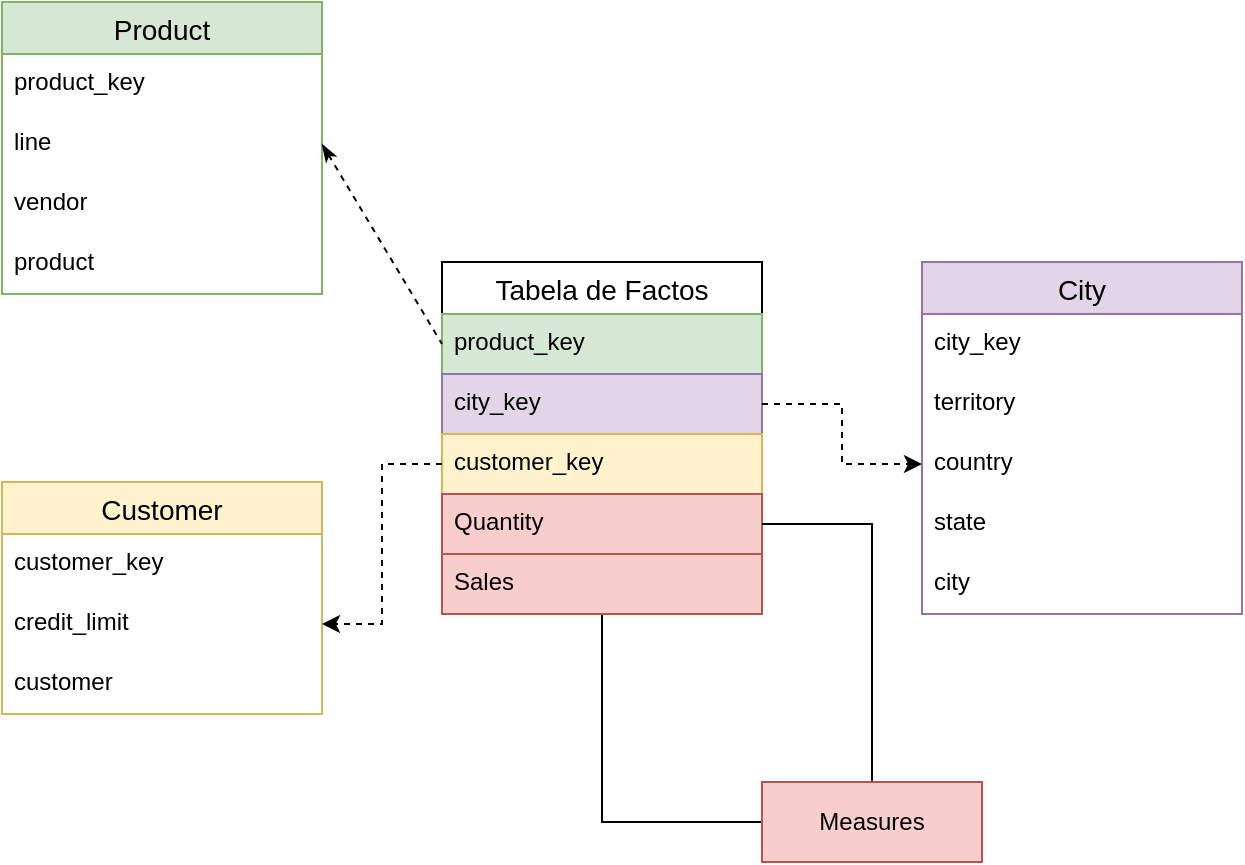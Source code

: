 <mxfile version="14.2.9" type="device"><diagram id="zONDs-MwOvOVOsldHRko" name="Page-1"><mxGraphModel dx="788" dy="701" grid="1" gridSize="10" guides="1" tooltips="1" connect="1" arrows="1" fold="1" page="1" pageScale="1" pageWidth="850" pageHeight="1100" math="0" shadow="0"><root><mxCell id="0"/><mxCell id="1" parent="0"/><mxCell id="GT_uVs9rSd0FWMmmj4fC-15" value="Product" style="swimlane;fontStyle=0;childLayout=stackLayout;horizontal=1;startSize=26;horizontalStack=0;resizeParent=1;resizeParentMax=0;resizeLast=0;collapsible=1;marginBottom=0;align=center;fontSize=14;fillColor=#d5e8d4;strokeColor=#82b366;" vertex="1" parent="1"><mxGeometry x="100" y="170" width="160" height="146" as="geometry"/></mxCell><mxCell id="GT_uVs9rSd0FWMmmj4fC-19" value="product_key" style="text;strokeColor=none;fillColor=none;spacingLeft=4;spacingRight=4;overflow=hidden;rotatable=0;points=[[0,0.5],[1,0.5]];portConstraint=eastwest;fontSize=12;" vertex="1" parent="GT_uVs9rSd0FWMmmj4fC-15"><mxGeometry y="26" width="160" height="30" as="geometry"/></mxCell><mxCell id="GT_uVs9rSd0FWMmmj4fC-18" value="line&#10;" style="text;strokeColor=none;fillColor=none;spacingLeft=4;spacingRight=4;overflow=hidden;rotatable=0;points=[[0,0.5],[1,0.5]];portConstraint=eastwest;fontSize=12;" vertex="1" parent="GT_uVs9rSd0FWMmmj4fC-15"><mxGeometry y="56" width="160" height="30" as="geometry"/></mxCell><mxCell id="GT_uVs9rSd0FWMmmj4fC-17" value="vendor" style="text;strokeColor=none;fillColor=none;spacingLeft=4;spacingRight=4;overflow=hidden;rotatable=0;points=[[0,0.5],[1,0.5]];portConstraint=eastwest;fontSize=12;" vertex="1" parent="GT_uVs9rSd0FWMmmj4fC-15"><mxGeometry y="86" width="160" height="30" as="geometry"/></mxCell><mxCell id="GT_uVs9rSd0FWMmmj4fC-16" value="product" style="text;strokeColor=none;fillColor=none;spacingLeft=4;spacingRight=4;overflow=hidden;rotatable=0;points=[[0,0.5],[1,0.5]];portConstraint=eastwest;fontSize=12;" vertex="1" parent="GT_uVs9rSd0FWMmmj4fC-15"><mxGeometry y="116" width="160" height="30" as="geometry"/></mxCell><mxCell id="GT_uVs9rSd0FWMmmj4fC-20" value="City" style="swimlane;fontStyle=0;childLayout=stackLayout;horizontal=1;startSize=26;horizontalStack=0;resizeParent=1;resizeParentMax=0;resizeLast=0;collapsible=1;marginBottom=0;align=center;fontSize=14;fillColor=#e1d5e7;strokeColor=#9673a6;" vertex="1" parent="1"><mxGeometry x="560" y="300" width="160" height="176" as="geometry"/></mxCell><mxCell id="GT_uVs9rSd0FWMmmj4fC-21" value="city_key" style="text;strokeColor=none;fillColor=none;spacingLeft=4;spacingRight=4;overflow=hidden;rotatable=0;points=[[0,0.5],[1,0.5]];portConstraint=eastwest;fontSize=12;" vertex="1" parent="GT_uVs9rSd0FWMmmj4fC-20"><mxGeometry y="26" width="160" height="30" as="geometry"/></mxCell><mxCell id="GT_uVs9rSd0FWMmmj4fC-22" value="territory" style="text;strokeColor=none;fillColor=none;spacingLeft=4;spacingRight=4;overflow=hidden;rotatable=0;points=[[0,0.5],[1,0.5]];portConstraint=eastwest;fontSize=12;" vertex="1" parent="GT_uVs9rSd0FWMmmj4fC-20"><mxGeometry y="56" width="160" height="30" as="geometry"/></mxCell><mxCell id="GT_uVs9rSd0FWMmmj4fC-23" value="country" style="text;strokeColor=none;fillColor=none;spacingLeft=4;spacingRight=4;overflow=hidden;rotatable=0;points=[[0,0.5],[1,0.5]];portConstraint=eastwest;fontSize=12;" vertex="1" parent="GT_uVs9rSd0FWMmmj4fC-20"><mxGeometry y="86" width="160" height="30" as="geometry"/></mxCell><mxCell id="GT_uVs9rSd0FWMmmj4fC-28" value="state" style="text;strokeColor=none;fillColor=none;spacingLeft=4;spacingRight=4;overflow=hidden;rotatable=0;points=[[0,0.5],[1,0.5]];portConstraint=eastwest;fontSize=12;" vertex="1" parent="GT_uVs9rSd0FWMmmj4fC-20"><mxGeometry y="116" width="160" height="30" as="geometry"/></mxCell><mxCell id="GT_uVs9rSd0FWMmmj4fC-29" value="city" style="text;strokeColor=none;fillColor=none;spacingLeft=4;spacingRight=4;overflow=hidden;rotatable=0;points=[[0,0.5],[1,0.5]];portConstraint=eastwest;fontSize=12;" vertex="1" parent="GT_uVs9rSd0FWMmmj4fC-20"><mxGeometry y="146" width="160" height="30" as="geometry"/></mxCell><mxCell id="GT_uVs9rSd0FWMmmj4fC-40" style="edgeStyle=orthogonalEdgeStyle;rounded=0;jumpStyle=none;orthogonalLoop=1;jettySize=auto;html=1;exitX=0.5;exitY=1;exitDx=0;exitDy=0;startArrow=none;startFill=0;strokeColor=#000000;endArrow=none;endFill=0;" edge="1" parent="1" source="GT_uVs9rSd0FWMmmj4fC-24"><mxGeometry relative="1" as="geometry"><mxPoint x="480" y="580" as="targetPoint"/><Array as="points"><mxPoint x="400" y="580"/></Array></mxGeometry></mxCell><mxCell id="GT_uVs9rSd0FWMmmj4fC-24" value="Tabela de Factos" style="swimlane;fontStyle=0;childLayout=stackLayout;horizontal=1;startSize=26;horizontalStack=0;resizeParent=1;resizeParentMax=0;resizeLast=0;collapsible=1;marginBottom=0;align=center;fontSize=14;" vertex="1" parent="1"><mxGeometry x="320" y="300" width="160" height="176" as="geometry"/></mxCell><mxCell id="GT_uVs9rSd0FWMmmj4fC-25" value="product_key" style="text;strokeColor=#82b366;fillColor=#d5e8d4;spacingLeft=4;spacingRight=4;overflow=hidden;rotatable=0;points=[[0,0.5],[1,0.5]];portConstraint=eastwest;fontSize=12;labelBackgroundColor=none;" vertex="1" parent="GT_uVs9rSd0FWMmmj4fC-24"><mxGeometry y="26" width="160" height="30" as="geometry"/></mxCell><mxCell id="GT_uVs9rSd0FWMmmj4fC-26" value="city_key" style="text;strokeColor=#9673a6;fillColor=#e1d5e7;spacingLeft=4;spacingRight=4;overflow=hidden;rotatable=0;points=[[0,0.5],[1,0.5]];portConstraint=eastwest;fontSize=12;" vertex="1" parent="GT_uVs9rSd0FWMmmj4fC-24"><mxGeometry y="56" width="160" height="30" as="geometry"/></mxCell><mxCell id="GT_uVs9rSd0FWMmmj4fC-27" value="customer_key" style="text;strokeColor=#d6b656;fillColor=#fff2cc;spacingLeft=4;spacingRight=4;overflow=hidden;rotatable=0;points=[[0,0.5],[1,0.5]];portConstraint=eastwest;fontSize=12;" vertex="1" parent="GT_uVs9rSd0FWMmmj4fC-24"><mxGeometry y="86" width="160" height="30" as="geometry"/></mxCell><mxCell id="GT_uVs9rSd0FWMmmj4fC-35" value="Quantity" style="text;strokeColor=#b85450;fillColor=#f8cecc;spacingLeft=4;spacingRight=4;overflow=hidden;rotatable=0;points=[[0,0.5],[1,0.5]];portConstraint=eastwest;fontSize=12;" vertex="1" parent="GT_uVs9rSd0FWMmmj4fC-24"><mxGeometry y="116" width="160" height="30" as="geometry"/></mxCell><mxCell id="GT_uVs9rSd0FWMmmj4fC-34" value="Sales" style="text;strokeColor=#b85450;fillColor=#f8cecc;spacingLeft=4;spacingRight=4;overflow=hidden;rotatable=0;points=[[0,0.5],[1,0.5]];portConstraint=eastwest;fontSize=12;" vertex="1" parent="GT_uVs9rSd0FWMmmj4fC-24"><mxGeometry y="146" width="160" height="30" as="geometry"/></mxCell><mxCell id="GT_uVs9rSd0FWMmmj4fC-30" value="Customer" style="swimlane;fontStyle=0;childLayout=stackLayout;horizontal=1;startSize=26;horizontalStack=0;resizeParent=1;resizeParentMax=0;resizeLast=0;collapsible=1;marginBottom=0;align=center;fontSize=14;fillColor=#fff2cc;strokeColor=#d6b656;" vertex="1" parent="1"><mxGeometry x="100" y="410" width="160" height="116" as="geometry"/></mxCell><mxCell id="GT_uVs9rSd0FWMmmj4fC-31" value="customer_key" style="text;strokeColor=none;fillColor=none;spacingLeft=4;spacingRight=4;overflow=hidden;rotatable=0;points=[[0,0.5],[1,0.5]];portConstraint=eastwest;fontSize=12;" vertex="1" parent="GT_uVs9rSd0FWMmmj4fC-30"><mxGeometry y="26" width="160" height="30" as="geometry"/></mxCell><mxCell id="GT_uVs9rSd0FWMmmj4fC-32" value="credit_limit" style="text;strokeColor=none;fillColor=none;spacingLeft=4;spacingRight=4;overflow=hidden;rotatable=0;points=[[0,0.5],[1,0.5]];portConstraint=eastwest;fontSize=12;" vertex="1" parent="GT_uVs9rSd0FWMmmj4fC-30"><mxGeometry y="56" width="160" height="30" as="geometry"/></mxCell><mxCell id="GT_uVs9rSd0FWMmmj4fC-33" value="customer" style="text;strokeColor=none;fillColor=none;spacingLeft=4;spacingRight=4;overflow=hidden;rotatable=0;points=[[0,0.5],[1,0.5]];portConstraint=eastwest;fontSize=12;" vertex="1" parent="GT_uVs9rSd0FWMmmj4fC-30"><mxGeometry y="86" width="160" height="30" as="geometry"/></mxCell><mxCell id="GT_uVs9rSd0FWMmmj4fC-36" value="" style="endArrow=none;dashed=1;html=1;entryX=0;entryY=0.5;entryDx=0;entryDy=0;exitX=1;exitY=0.5;exitDx=0;exitDy=0;startArrow=classicThin;startFill=1;" edge="1" parent="1" source="GT_uVs9rSd0FWMmmj4fC-18" target="GT_uVs9rSd0FWMmmj4fC-25"><mxGeometry width="50" height="50" relative="1" as="geometry"><mxPoint x="400" y="420" as="sourcePoint"/><mxPoint x="450" y="370" as="targetPoint"/></mxGeometry></mxCell><mxCell id="GT_uVs9rSd0FWMmmj4fC-37" style="edgeStyle=orthogonalEdgeStyle;rounded=0;orthogonalLoop=1;jettySize=auto;html=1;exitX=1;exitY=0.5;exitDx=0;exitDy=0;entryX=0;entryY=0.5;entryDx=0;entryDy=0;startArrow=none;startFill=0;jumpStyle=none;dashed=1;" edge="1" parent="1" source="GT_uVs9rSd0FWMmmj4fC-26" target="GT_uVs9rSd0FWMmmj4fC-23"><mxGeometry relative="1" as="geometry"/></mxCell><mxCell id="GT_uVs9rSd0FWMmmj4fC-38" style="edgeStyle=orthogonalEdgeStyle;rounded=0;jumpStyle=none;orthogonalLoop=1;jettySize=auto;html=1;exitX=0;exitY=0.5;exitDx=0;exitDy=0;dashed=1;startArrow=none;startFill=0;strokeColor=#000000;" edge="1" parent="1" source="GT_uVs9rSd0FWMmmj4fC-27" target="GT_uVs9rSd0FWMmmj4fC-32"><mxGeometry relative="1" as="geometry"/></mxCell><mxCell id="GT_uVs9rSd0FWMmmj4fC-39" style="edgeStyle=orthogonalEdgeStyle;rounded=0;jumpStyle=none;orthogonalLoop=1;jettySize=auto;html=1;exitX=1;exitY=0.5;exitDx=0;exitDy=0;startArrow=none;startFill=0;strokeColor=#000000;entryX=0.5;entryY=0;entryDx=0;entryDy=0;endArrow=none;endFill=0;" edge="1" parent="1" source="GT_uVs9rSd0FWMmmj4fC-35" target="GT_uVs9rSd0FWMmmj4fC-41"><mxGeometry relative="1" as="geometry"><mxPoint x="520" y="540" as="targetPoint"/></mxGeometry></mxCell><mxCell id="GT_uVs9rSd0FWMmmj4fC-41" value="Measures" style="rounded=0;whiteSpace=wrap;html=1;labelBackgroundColor=none;fillColor=#f8cecc;strokeColor=#b85450;" vertex="1" parent="1"><mxGeometry x="480" y="560" width="110" height="40" as="geometry"/></mxCell></root></mxGraphModel></diagram></mxfile>